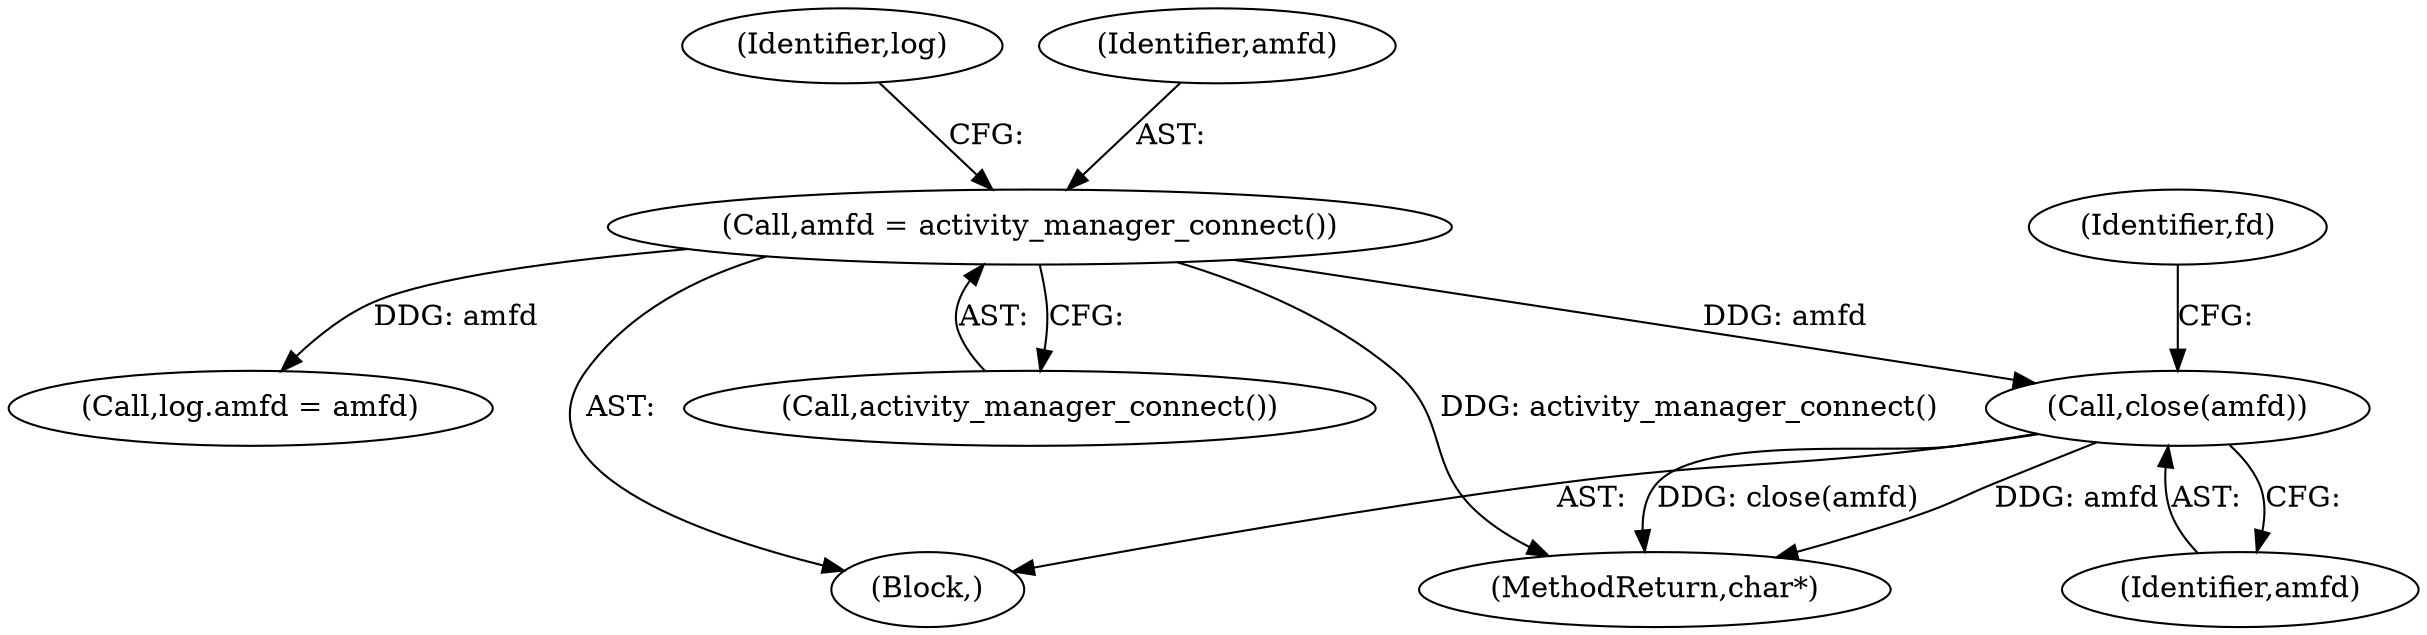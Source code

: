 digraph "0_Android_81df1cc77722000f8d0025c1ab00ced123aa573c@API" {
"1000178" [label="(Call,close(amfd))"];
"1000154" [label="(Call,amfd = activity_manager_connect())"];
"1000178" [label="(Call,close(amfd))"];
"1000154" [label="(Call,amfd = activity_manager_connect())"];
"1000109" [label="(Block,)"];
"1000179" [label="(Identifier,amfd)"];
"1000156" [label="(Call,activity_manager_connect())"];
"1000157" [label="(Call,log.amfd = amfd)"];
"1000159" [label="(Identifier,log)"];
"1000181" [label="(Identifier,fd)"];
"1000155" [label="(Identifier,amfd)"];
"1000184" [label="(MethodReturn,char*)"];
"1000178" -> "1000109"  [label="AST: "];
"1000178" -> "1000179"  [label="CFG: "];
"1000179" -> "1000178"  [label="AST: "];
"1000181" -> "1000178"  [label="CFG: "];
"1000178" -> "1000184"  [label="DDG: close(amfd)"];
"1000178" -> "1000184"  [label="DDG: amfd"];
"1000154" -> "1000178"  [label="DDG: amfd"];
"1000154" -> "1000109"  [label="AST: "];
"1000154" -> "1000156"  [label="CFG: "];
"1000155" -> "1000154"  [label="AST: "];
"1000156" -> "1000154"  [label="AST: "];
"1000159" -> "1000154"  [label="CFG: "];
"1000154" -> "1000184"  [label="DDG: activity_manager_connect()"];
"1000154" -> "1000157"  [label="DDG: amfd"];
}
